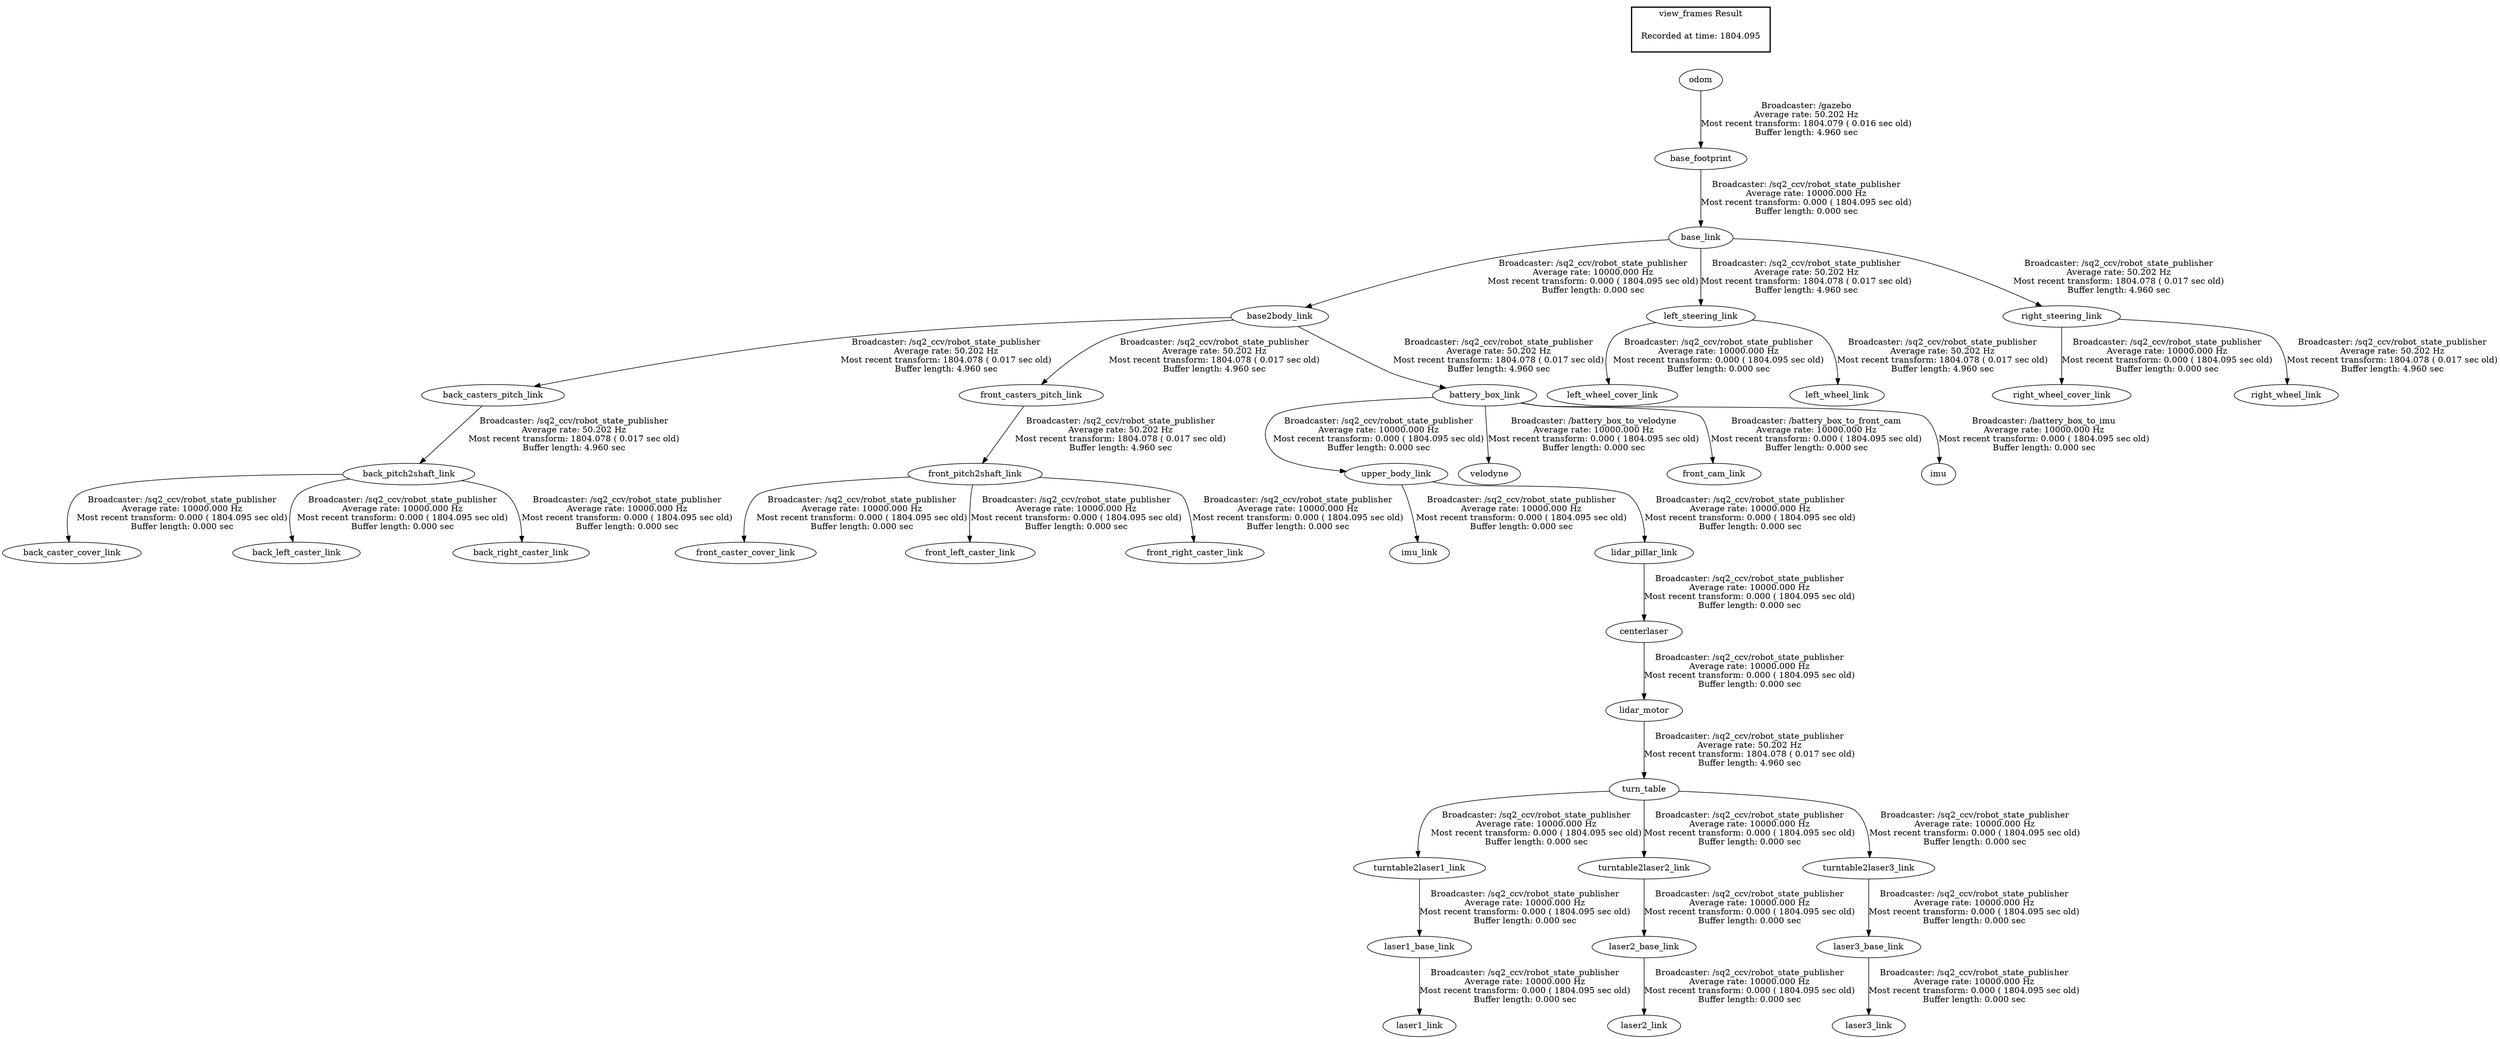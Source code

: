 digraph G {
"back_pitch2shaft_link" -> "back_caster_cover_link"[label="Broadcaster: /sq2_ccv/robot_state_publisher\nAverage rate: 10000.000 Hz\nMost recent transform: 0.000 ( 1804.095 sec old)\nBuffer length: 0.000 sec\n"];
"back_casters_pitch_link" -> "back_pitch2shaft_link"[label="Broadcaster: /sq2_ccv/robot_state_publisher\nAverage rate: 50.202 Hz\nMost recent transform: 1804.078 ( 0.017 sec old)\nBuffer length: 4.960 sec\n"];
"back_pitch2shaft_link" -> "back_left_caster_link"[label="Broadcaster: /sq2_ccv/robot_state_publisher\nAverage rate: 10000.000 Hz\nMost recent transform: 0.000 ( 1804.095 sec old)\nBuffer length: 0.000 sec\n"];
"back_pitch2shaft_link" -> "back_right_caster_link"[label="Broadcaster: /sq2_ccv/robot_state_publisher\nAverage rate: 10000.000 Hz\nMost recent transform: 0.000 ( 1804.095 sec old)\nBuffer length: 0.000 sec\n"];
"base_link" -> "base2body_link"[label="Broadcaster: /sq2_ccv/robot_state_publisher\nAverage rate: 10000.000 Hz\nMost recent transform: 0.000 ( 1804.095 sec old)\nBuffer length: 0.000 sec\n"];
"base_footprint" -> "base_link"[label="Broadcaster: /sq2_ccv/robot_state_publisher\nAverage rate: 10000.000 Hz\nMost recent transform: 0.000 ( 1804.095 sec old)\nBuffer length: 0.000 sec\n"];
"odom" -> "base_footprint"[label="Broadcaster: /gazebo\nAverage rate: 50.202 Hz\nMost recent transform: 1804.079 ( 0.016 sec old)\nBuffer length: 4.960 sec\n"];
"front_pitch2shaft_link" -> "front_caster_cover_link"[label="Broadcaster: /sq2_ccv/robot_state_publisher\nAverage rate: 10000.000 Hz\nMost recent transform: 0.000 ( 1804.095 sec old)\nBuffer length: 0.000 sec\n"];
"front_casters_pitch_link" -> "front_pitch2shaft_link"[label="Broadcaster: /sq2_ccv/robot_state_publisher\nAverage rate: 50.202 Hz\nMost recent transform: 1804.078 ( 0.017 sec old)\nBuffer length: 4.960 sec\n"];
"front_pitch2shaft_link" -> "front_left_caster_link"[label="Broadcaster: /sq2_ccv/robot_state_publisher\nAverage rate: 10000.000 Hz\nMost recent transform: 0.000 ( 1804.095 sec old)\nBuffer length: 0.000 sec\n"];
"front_pitch2shaft_link" -> "front_right_caster_link"[label="Broadcaster: /sq2_ccv/robot_state_publisher\nAverage rate: 10000.000 Hz\nMost recent transform: 0.000 ( 1804.095 sec old)\nBuffer length: 0.000 sec\n"];
"upper_body_link" -> "imu_link"[label="Broadcaster: /sq2_ccv/robot_state_publisher\nAverage rate: 10000.000 Hz\nMost recent transform: 0.000 ( 1804.095 sec old)\nBuffer length: 0.000 sec\n"];
"battery_box_link" -> "upper_body_link"[label="Broadcaster: /sq2_ccv/robot_state_publisher\nAverage rate: 10000.000 Hz\nMost recent transform: 0.000 ( 1804.095 sec old)\nBuffer length: 0.000 sec\n"];
"turntable2laser1_link" -> "laser1_base_link"[label="Broadcaster: /sq2_ccv/robot_state_publisher\nAverage rate: 10000.000 Hz\nMost recent transform: 0.000 ( 1804.095 sec old)\nBuffer length: 0.000 sec\n"];
"turn_table" -> "turntable2laser1_link"[label="Broadcaster: /sq2_ccv/robot_state_publisher\nAverage rate: 10000.000 Hz\nMost recent transform: 0.000 ( 1804.095 sec old)\nBuffer length: 0.000 sec\n"];
"laser1_base_link" -> "laser1_link"[label="Broadcaster: /sq2_ccv/robot_state_publisher\nAverage rate: 10000.000 Hz\nMost recent transform: 0.000 ( 1804.095 sec old)\nBuffer length: 0.000 sec\n"];
"turntable2laser2_link" -> "laser2_base_link"[label="Broadcaster: /sq2_ccv/robot_state_publisher\nAverage rate: 10000.000 Hz\nMost recent transform: 0.000 ( 1804.095 sec old)\nBuffer length: 0.000 sec\n"];
"turn_table" -> "turntable2laser2_link"[label="Broadcaster: /sq2_ccv/robot_state_publisher\nAverage rate: 10000.000 Hz\nMost recent transform: 0.000 ( 1804.095 sec old)\nBuffer length: 0.000 sec\n"];
"laser2_base_link" -> "laser2_link"[label="Broadcaster: /sq2_ccv/robot_state_publisher\nAverage rate: 10000.000 Hz\nMost recent transform: 0.000 ( 1804.095 sec old)\nBuffer length: 0.000 sec\n"];
"turntable2laser3_link" -> "laser3_base_link"[label="Broadcaster: /sq2_ccv/robot_state_publisher\nAverage rate: 10000.000 Hz\nMost recent transform: 0.000 ( 1804.095 sec old)\nBuffer length: 0.000 sec\n"];
"turn_table" -> "turntable2laser3_link"[label="Broadcaster: /sq2_ccv/robot_state_publisher\nAverage rate: 10000.000 Hz\nMost recent transform: 0.000 ( 1804.095 sec old)\nBuffer length: 0.000 sec\n"];
"laser3_base_link" -> "laser3_link"[label="Broadcaster: /sq2_ccv/robot_state_publisher\nAverage rate: 10000.000 Hz\nMost recent transform: 0.000 ( 1804.095 sec old)\nBuffer length: 0.000 sec\n"];
"left_steering_link" -> "left_wheel_cover_link"[label="Broadcaster: /sq2_ccv/robot_state_publisher\nAverage rate: 10000.000 Hz\nMost recent transform: 0.000 ( 1804.095 sec old)\nBuffer length: 0.000 sec\n"];
"base_link" -> "left_steering_link"[label="Broadcaster: /sq2_ccv/robot_state_publisher\nAverage rate: 50.202 Hz\nMost recent transform: 1804.078 ( 0.017 sec old)\nBuffer length: 4.960 sec\n"];
"lidar_pillar_link" -> "centerlaser"[label="Broadcaster: /sq2_ccv/robot_state_publisher\nAverage rate: 10000.000 Hz\nMost recent transform: 0.000 ( 1804.095 sec old)\nBuffer length: 0.000 sec\n"];
"upper_body_link" -> "lidar_pillar_link"[label="Broadcaster: /sq2_ccv/robot_state_publisher\nAverage rate: 10000.000 Hz\nMost recent transform: 0.000 ( 1804.095 sec old)\nBuffer length: 0.000 sec\n"];
"centerlaser" -> "lidar_motor"[label="Broadcaster: /sq2_ccv/robot_state_publisher\nAverage rate: 10000.000 Hz\nMost recent transform: 0.000 ( 1804.095 sec old)\nBuffer length: 0.000 sec\n"];
"right_steering_link" -> "right_wheel_cover_link"[label="Broadcaster: /sq2_ccv/robot_state_publisher\nAverage rate: 10000.000 Hz\nMost recent transform: 0.000 ( 1804.095 sec old)\nBuffer length: 0.000 sec\n"];
"base_link" -> "right_steering_link"[label="Broadcaster: /sq2_ccv/robot_state_publisher\nAverage rate: 50.202 Hz\nMost recent transform: 1804.078 ( 0.017 sec old)\nBuffer length: 4.960 sec\n"];
"lidar_motor" -> "turn_table"[label="Broadcaster: /sq2_ccv/robot_state_publisher\nAverage rate: 50.202 Hz\nMost recent transform: 1804.078 ( 0.017 sec old)\nBuffer length: 4.960 sec\n"];
"base2body_link" -> "battery_box_link"[label="Broadcaster: /sq2_ccv/robot_state_publisher\nAverage rate: 50.202 Hz\nMost recent transform: 1804.078 ( 0.017 sec old)\nBuffer length: 4.960 sec\n"];
"battery_box_link" -> "velodyne"[label="Broadcaster: /battery_box_to_velodyne\nAverage rate: 10000.000 Hz\nMost recent transform: 0.000 ( 1804.095 sec old)\nBuffer length: 0.000 sec\n"];
"battery_box_link" -> "front_cam_link"[label="Broadcaster: /battery_box_to_front_cam\nAverage rate: 10000.000 Hz\nMost recent transform: 0.000 ( 1804.095 sec old)\nBuffer length: 0.000 sec\n"];
"battery_box_link" -> "imu"[label="Broadcaster: /battery_box_to_imu\nAverage rate: 10000.000 Hz\nMost recent transform: 0.000 ( 1804.095 sec old)\nBuffer length: 0.000 sec\n"];
"base2body_link" -> "back_casters_pitch_link"[label="Broadcaster: /sq2_ccv/robot_state_publisher\nAverage rate: 50.202 Hz\nMost recent transform: 1804.078 ( 0.017 sec old)\nBuffer length: 4.960 sec\n"];
"base2body_link" -> "front_casters_pitch_link"[label="Broadcaster: /sq2_ccv/robot_state_publisher\nAverage rate: 50.202 Hz\nMost recent transform: 1804.078 ( 0.017 sec old)\nBuffer length: 4.960 sec\n"];
"left_steering_link" -> "left_wheel_link"[label="Broadcaster: /sq2_ccv/robot_state_publisher\nAverage rate: 50.202 Hz\nMost recent transform: 1804.078 ( 0.017 sec old)\nBuffer length: 4.960 sec\n"];
"right_steering_link" -> "right_wheel_link"[label="Broadcaster: /sq2_ccv/robot_state_publisher\nAverage rate: 50.202 Hz\nMost recent transform: 1804.078 ( 0.017 sec old)\nBuffer length: 4.960 sec\n"];
edge [style=invis];
 subgraph cluster_legend { style=bold; color=black; label ="view_frames Result";
"Recorded at time: 1804.095"[ shape=plaintext ] ;
 }->"odom";
}